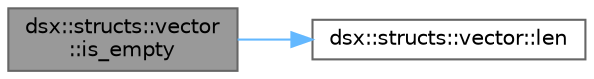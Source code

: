 digraph "dsx::structs::vector::is_empty"
{
 // LATEX_PDF_SIZE
  bgcolor="transparent";
  edge [fontname=Helvetica,fontsize=10,labelfontname=Helvetica,labelfontsize=10];
  node [fontname=Helvetica,fontsize=10,shape=box,height=0.2,width=0.4];
  rankdir="LR";
  Node1 [label="dsx::structs::vector\l::is_empty",height=0.2,width=0.4,color="gray40", fillcolor="grey60", style="filled", fontcolor="black",tooltip="Check if the vector is empty."];
  Node1 -> Node2 [color="steelblue1",style="solid"];
  Node2 [label="dsx::structs::vector::len",height=0.2,width=0.4,color="grey40", fillcolor="white", style="filled",URL="$classdsx_1_1structs_1_1vector.html#af15c659b301a4aab3a0cea43daf289aa",tooltip="Get the current number of elements in the vector."];
}
